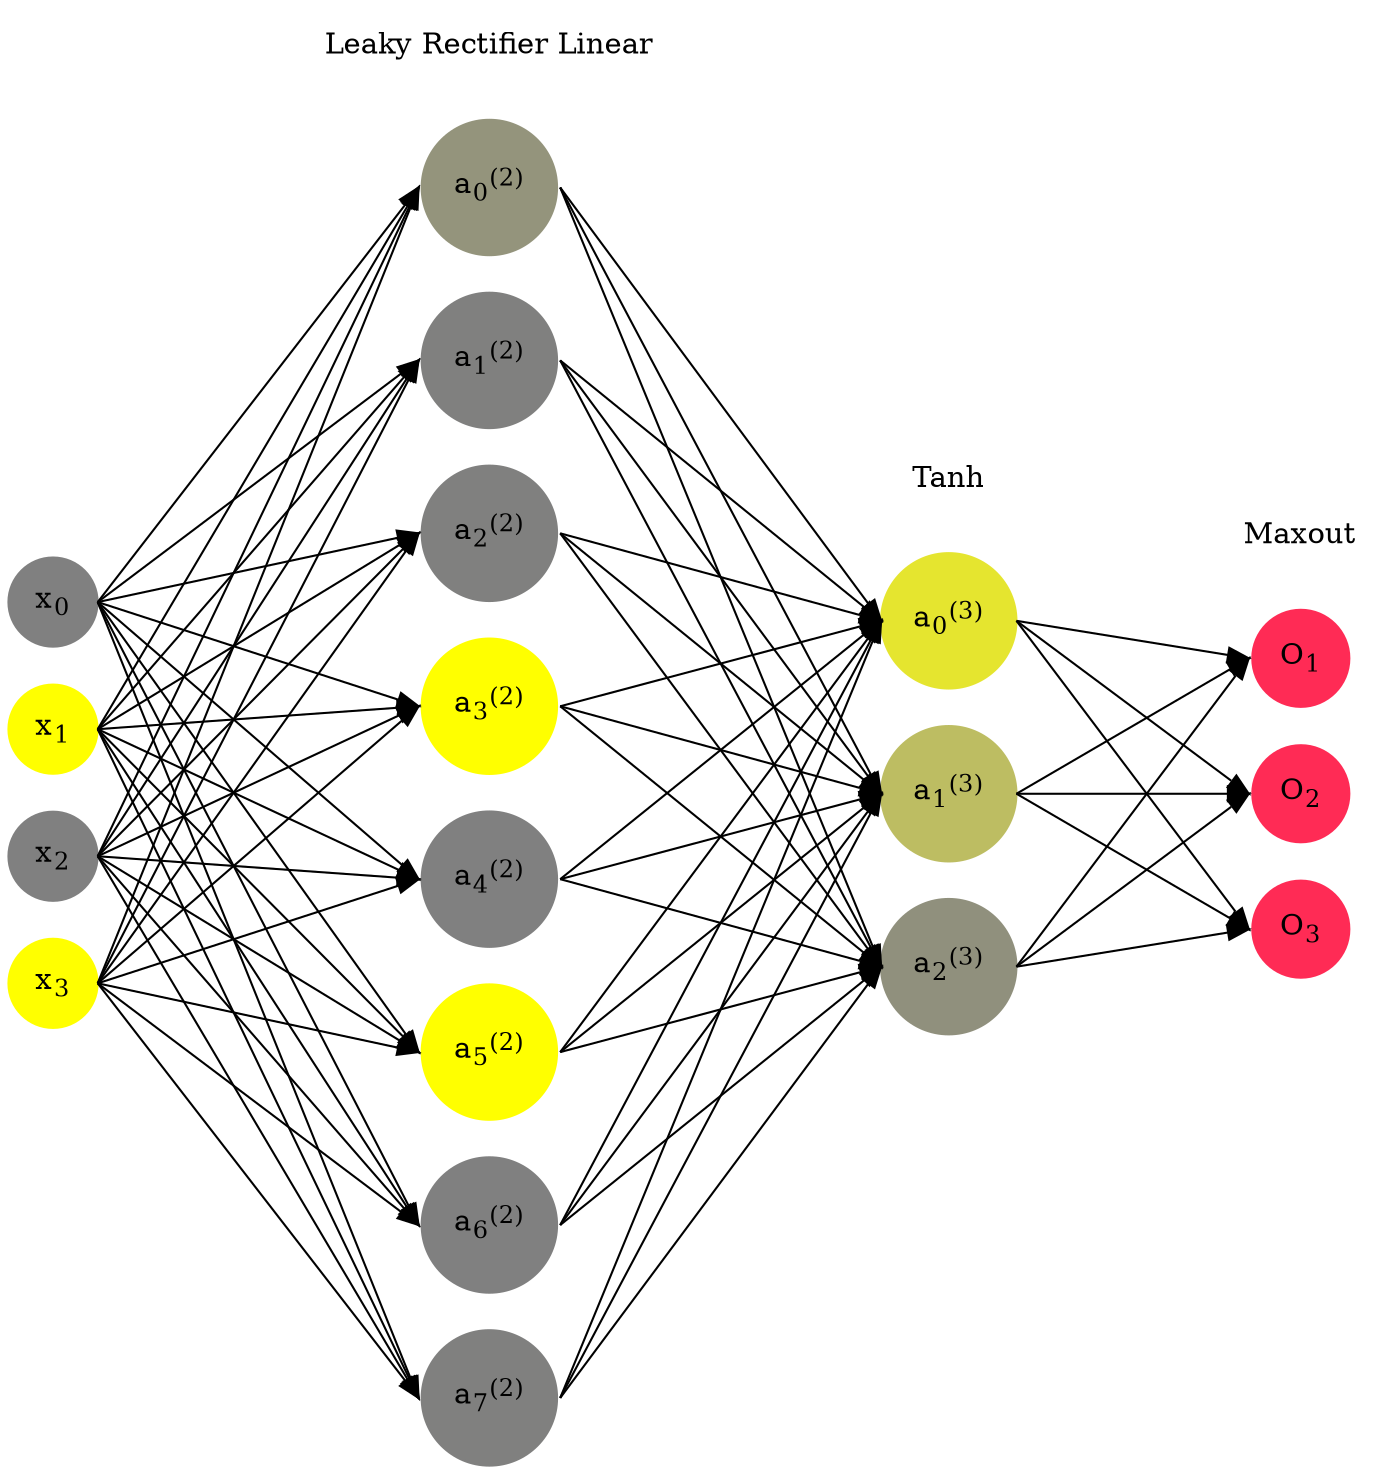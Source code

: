 digraph G {
	rankdir = LR;
	splines=false;
	edge[style=invis];
	ranksep= 1.4;
	{
	node [shape=circle, color="0.1667, 0.0, 0.5", style=filled, fillcolor="0.1667, 0.0, 0.5"];
	x0 [label=<x<sub>0</sub>>];
	}
	{
	node [shape=circle, color="0.1667, 1.0, 1.0", style=filled, fillcolor="0.1667, 1.0, 1.0"];
	x1 [label=<x<sub>1</sub>>];
	}
	{
	node [shape=circle, color="0.1667, 0.0, 0.5", style=filled, fillcolor="0.1667, 0.0, 0.5"];
	x2 [label=<x<sub>2</sub>>];
	}
	{
	node [shape=circle, color="0.1667, 1.0, 1.0", style=filled, fillcolor="0.1667, 1.0, 1.0"];
	x3 [label=<x<sub>3</sub>>];
	}
	{
	node [shape=circle, color="0.1667, 0.160544, 0.580272", style=filled, fillcolor="0.1667, 0.160544, 0.580272"];
	a02 [label=<a<sub>0</sub><sup>(2)</sup>>];
	}
	{
	node [shape=circle, color="0.1667, 0.001666, 0.500833", style=filled, fillcolor="0.1667, 0.001666, 0.500833"];
	a12 [label=<a<sub>1</sub><sup>(2)</sup>>];
	}
	{
	node [shape=circle, color="0.1667, 0.000618, 0.500309", style=filled, fillcolor="0.1667, 0.000618, 0.500309"];
	a22 [label=<a<sub>2</sub><sup>(2)</sup>>];
	}
	{
	node [shape=circle, color="0.1667, 1.622908, 1.311454", style=filled, fillcolor="0.1667, 1.622908, 1.311454"];
	a32 [label=<a<sub>3</sub><sup>(2)</sup>>];
	}
	{
	node [shape=circle, color="0.1667, 0.000391, 0.500196", style=filled, fillcolor="0.1667, 0.000391, 0.500196"];
	a42 [label=<a<sub>4</sub><sup>(2)</sup>>];
	}
	{
	node [shape=circle, color="0.1667, 2.729197, 1.864599", style=filled, fillcolor="0.1667, 2.729197, 1.864599"];
	a52 [label=<a<sub>5</sub><sup>(2)</sup>>];
	}
	{
	node [shape=circle, color="0.1667, 0.000115, 0.500058", style=filled, fillcolor="0.1667, 0.000115, 0.500058"];
	a62 [label=<a<sub>6</sub><sup>(2)</sup>>];
	}
	{
	node [shape=circle, color="0.1667, 0.000478, 0.500239", style=filled, fillcolor="0.1667, 0.000478, 0.500239"];
	a72 [label=<a<sub>7</sub><sup>(2)</sup>>];
	}
	{
	node [shape=circle, color="0.1667, 0.792694, 0.896347", style=filled, fillcolor="0.1667, 0.792694, 0.896347"];
	a03 [label=<a<sub>0</sub><sup>(3)</sup>>];
	}
	{
	node [shape=circle, color="0.1667, 0.477143, 0.738572", style=filled, fillcolor="0.1667, 0.477143, 0.738572"];
	a13 [label=<a<sub>1</sub><sup>(3)</sup>>];
	}
	{
	node [shape=circle, color="0.1667, 0.129139, 0.564569", style=filled, fillcolor="0.1667, 0.129139, 0.564569"];
	a23 [label=<a<sub>2</sub><sup>(3)</sup>>];
	}
	{
	node [shape=circle, color="0.9667, 0.83, 1.0", style=filled, fillcolor="0.9667, 0.83, 1.0"];
	O1 [label=<O<sub>1</sub>>];
	}
	{
	node [shape=circle, color="0.9667, 0.83, 1.0", style=filled, fillcolor="0.9667, 0.83, 1.0"];
	O2 [label=<O<sub>2</sub>>];
	}
	{
	node [shape=circle, color="0.9667, 0.83, 1.0", style=filled, fillcolor="0.9667, 0.83, 1.0"];
	O3 [label=<O<sub>3</sub>>];
	}
	{
	rank=same;
	x0->x1->x2->x3;
	}
	{
	rank=same;
	a02->a12->a22->a32->a42->a52->a62->a72;
	}
	{
	rank=same;
	a03->a13->a23;
	}
	{
	rank=same;
	O1->O2->O3;
	}
	l1 [shape=plaintext,label="Leaky Rectifier Linear"];
	l1->a02;
	{rank=same; l1;a02};
	l2 [shape=plaintext,label="Tanh"];
	l2->a03;
	{rank=same; l2;a03};
	l3 [shape=plaintext,label="Maxout"];
	l3->O1;
	{rank=same; l3;O1};
edge[style=solid, tailport=e, headport=w];
	{x0;x1;x2;x3} -> {a02;a12;a22;a32;a42;a52;a62;a72};
	{a02;a12;a22;a32;a42;a52;a62;a72} -> {a03;a13;a23};
	{a03;a13;a23} -> {O1,O2,O3};
}